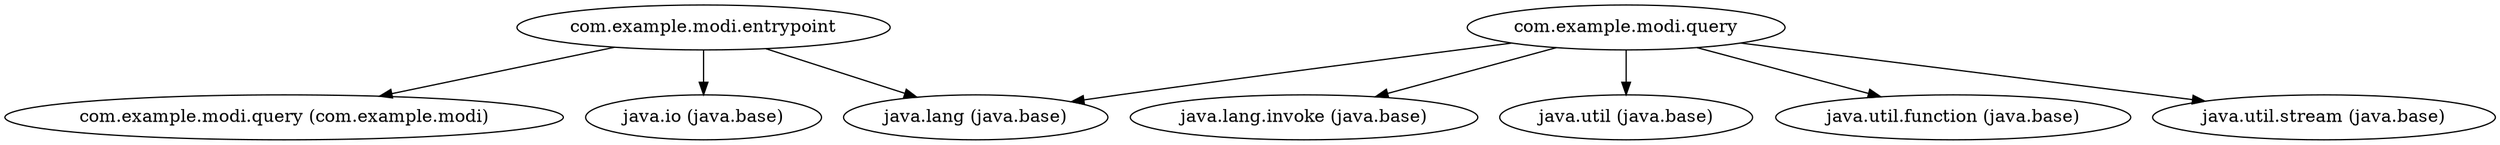 digraph "com.example.modi" {
    // Path: /Users/hakan/IdeaProjects/jigsaw/modim/out/production/modi
   "com.example.modi.entrypoint"                      -> "com.example.modi.query (com.example.modi)";
   "com.example.modi.entrypoint"                      -> "java.io (java.base)";
   "com.example.modi.entrypoint"                      -> "java.lang (java.base)";
   "com.example.modi.query"                           -> "java.lang (java.base)";
   "com.example.modi.query"                           -> "java.lang.invoke (java.base)";
   "com.example.modi.query"                           -> "java.util (java.base)";
   "com.example.modi.query"                           -> "java.util.function (java.base)";
   "com.example.modi.query"                           -> "java.util.stream (java.base)";
}
